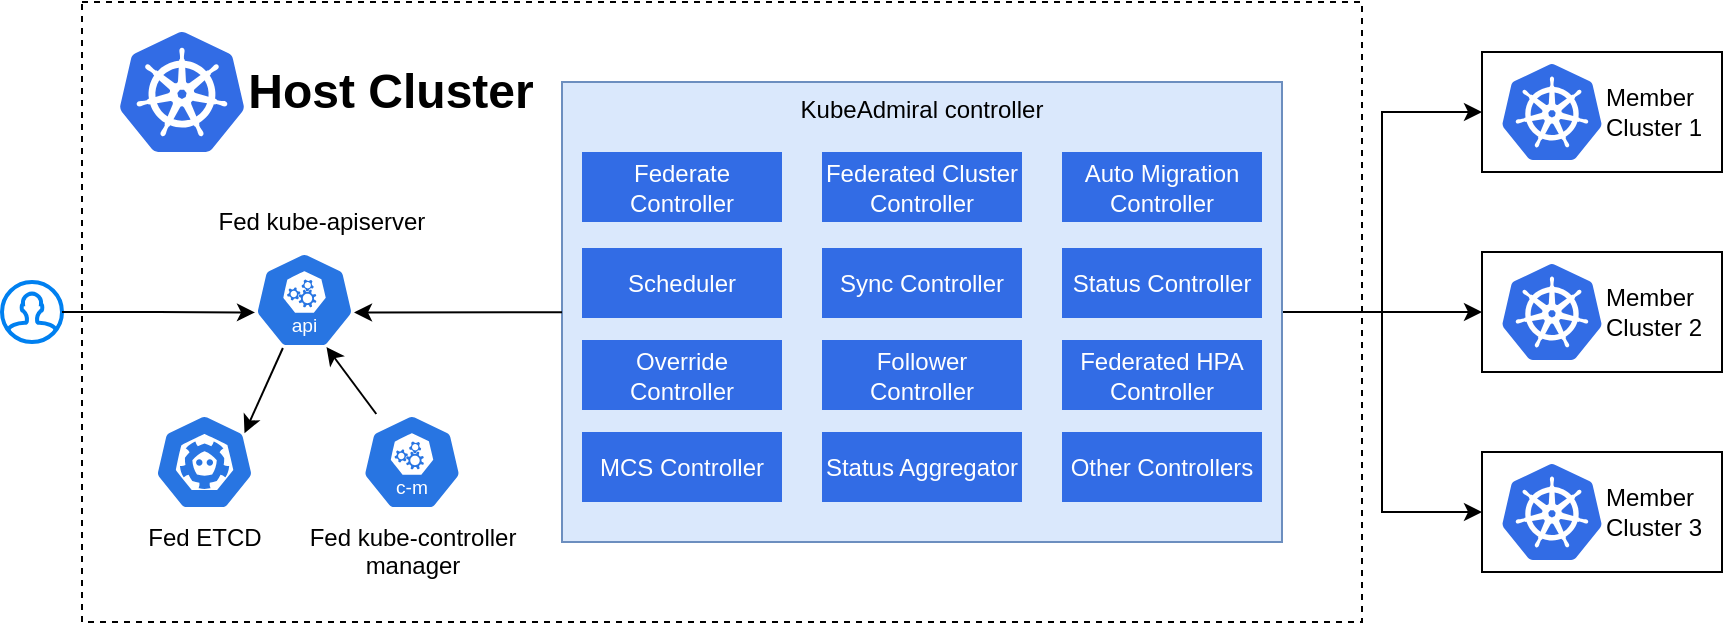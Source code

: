 <mxfile version="24.5.3" type="device">
  <diagram name="第 1 页" id="i7c2_9WWi4pN-HULZSBa">
    <mxGraphModel dx="978" dy="590" grid="1" gridSize="10" guides="1" tooltips="1" connect="1" arrows="1" fold="1" page="1" pageScale="1" pageWidth="827" pageHeight="1169" math="0" shadow="0">
      <root>
        <mxCell id="0" />
        <mxCell id="1" parent="0" />
        <mxCell id="mBUC3jkanQQRh5exfqGa-3" value="" style="rounded=0;whiteSpace=wrap;html=1;dashed=1;" vertex="1" parent="1">
          <mxGeometry x="50" y="190" width="640" height="310" as="geometry" />
        </mxCell>
        <mxCell id="mBUC3jkanQQRh5exfqGa-2" value="" style="image;sketch=0;aspect=fixed;html=1;points=[];align=center;fontSize=12;image=img/lib/mscae/Kubernetes.svg;" vertex="1" parent="1">
          <mxGeometry x="68.75" y="205" width="62.5" height="60" as="geometry" />
        </mxCell>
        <mxCell id="mBUC3jkanQQRh5exfqGa-4" value="Fed kube-apiserver" style="text;html=1;align=center;verticalAlign=middle;whiteSpace=wrap;rounded=0;" vertex="1" parent="1">
          <mxGeometry x="110" y="285" width="120" height="30" as="geometry" />
        </mxCell>
        <mxCell id="mBUC3jkanQQRh5exfqGa-5" value="" style="html=1;verticalLabelPosition=bottom;align=center;labelBackgroundColor=#ffffff;verticalAlign=top;strokeWidth=2;strokeColor=#0080F0;shadow=0;dashed=0;shape=mxgraph.ios7.icons.user;" vertex="1" parent="1">
          <mxGeometry x="10" y="330" width="30" height="30" as="geometry" />
        </mxCell>
        <mxCell id="mBUC3jkanQQRh5exfqGa-6" value="Fed ETCD" style="aspect=fixed;sketch=0;html=1;dashed=0;whitespace=wrap;verticalLabelPosition=bottom;verticalAlign=top;fillColor=#2875E2;strokeColor=#ffffff;points=[[0.005,0.63,0],[0.1,0.2,0],[0.9,0.2,0],[0.5,0,0],[0.995,0.63,0],[0.72,0.99,0],[0.5,1,0],[0.28,0.99,0]];shape=mxgraph.kubernetes.icon2;prIcon=etcd" vertex="1" parent="1">
          <mxGeometry x="86.25" y="396" width="50" height="48" as="geometry" />
        </mxCell>
        <mxCell id="mBUC3jkanQQRh5exfqGa-7" value="" style="aspect=fixed;sketch=0;html=1;dashed=0;whitespace=wrap;verticalLabelPosition=bottom;verticalAlign=top;fillColor=#2875E2;strokeColor=#ffffff;points=[[0.005,0.63,0],[0.1,0.2,0],[0.9,0.2,0],[0.5,0,0],[0.995,0.63,0],[0.72,0.99,0],[0.5,1,0],[0.28,0.99,0]];shape=mxgraph.kubernetes.icon2;kubernetesLabel=1;prIcon=api" vertex="1" parent="1">
          <mxGeometry x="136.25" y="315" width="50" height="48" as="geometry" />
        </mxCell>
        <mxCell id="mBUC3jkanQQRh5exfqGa-9" value="Fed kube-controller&lt;div&gt;manager&lt;/div&gt;" style="aspect=fixed;sketch=0;html=1;dashed=0;whitespace=wrap;verticalLabelPosition=bottom;verticalAlign=top;fillColor=#2875E2;strokeColor=#ffffff;points=[[0.005,0.63,0],[0.1,0.2,0],[0.9,0.2,0],[0.5,0,0],[0.995,0.63,0],[0.72,0.99,0],[0.5,1,0],[0.28,0.99,0]];shape=mxgraph.kubernetes.icon2;kubernetesLabel=1;prIcon=c_m" vertex="1" parent="1">
          <mxGeometry x="190" y="396" width="50" height="48" as="geometry" />
        </mxCell>
        <mxCell id="mBUC3jkanQQRh5exfqGa-10" value="Host Cluster" style="text;strokeColor=none;fillColor=none;html=1;fontSize=24;fontStyle=1;verticalAlign=middle;align=center;" vertex="1" parent="1">
          <mxGeometry x="153.75" y="215" width="100" height="40" as="geometry" />
        </mxCell>
        <mxCell id="mBUC3jkanQQRh5exfqGa-11" style="edgeStyle=orthogonalEdgeStyle;rounded=0;orthogonalLoop=1;jettySize=auto;html=1;entryX=0.005;entryY=0.63;entryDx=0;entryDy=0;entryPerimeter=0;" edge="1" parent="1" source="mBUC3jkanQQRh5exfqGa-5" target="mBUC3jkanQQRh5exfqGa-7">
          <mxGeometry relative="1" as="geometry" />
        </mxCell>
        <mxCell id="mBUC3jkanQQRh5exfqGa-12" style="rounded=0;orthogonalLoop=1;jettySize=auto;html=1;entryX=0.9;entryY=0.2;entryDx=0;entryDy=0;entryPerimeter=0;" edge="1" parent="1" source="mBUC3jkanQQRh5exfqGa-7" target="mBUC3jkanQQRh5exfqGa-6">
          <mxGeometry relative="1" as="geometry" />
        </mxCell>
        <mxCell id="mBUC3jkanQQRh5exfqGa-14" style="rounded=0;orthogonalLoop=1;jettySize=auto;html=1;entryX=0.72;entryY=0.99;entryDx=0;entryDy=0;entryPerimeter=0;" edge="1" parent="1" source="mBUC3jkanQQRh5exfqGa-9" target="mBUC3jkanQQRh5exfqGa-7">
          <mxGeometry relative="1" as="geometry" />
        </mxCell>
        <mxCell id="mBUC3jkanQQRh5exfqGa-42" style="edgeStyle=orthogonalEdgeStyle;rounded=0;orthogonalLoop=1;jettySize=auto;html=1;exitX=1;exitY=0.5;exitDx=0;exitDy=0;entryX=0;entryY=0.5;entryDx=0;entryDy=0;" edge="1" parent="1" source="mBUC3jkanQQRh5exfqGa-15" target="mBUC3jkanQQRh5exfqGa-34">
          <mxGeometry relative="1" as="geometry" />
        </mxCell>
        <mxCell id="mBUC3jkanQQRh5exfqGa-43" style="edgeStyle=orthogonalEdgeStyle;rounded=0;orthogonalLoop=1;jettySize=auto;html=1;exitX=1;exitY=0.5;exitDx=0;exitDy=0;entryX=0;entryY=0.5;entryDx=0;entryDy=0;" edge="1" parent="1" source="mBUC3jkanQQRh5exfqGa-15" target="mBUC3jkanQQRh5exfqGa-29">
          <mxGeometry relative="1" as="geometry" />
        </mxCell>
        <mxCell id="mBUC3jkanQQRh5exfqGa-44" style="edgeStyle=orthogonalEdgeStyle;rounded=0;orthogonalLoop=1;jettySize=auto;html=1;exitX=1;exitY=0.5;exitDx=0;exitDy=0;entryX=0;entryY=0.5;entryDx=0;entryDy=0;" edge="1" parent="1" source="mBUC3jkanQQRh5exfqGa-15" target="mBUC3jkanQQRh5exfqGa-38">
          <mxGeometry relative="1" as="geometry" />
        </mxCell>
        <mxCell id="mBUC3jkanQQRh5exfqGa-15" value="KubeAdmiral controller" style="rounded=0;whiteSpace=wrap;html=1;fillColor=#dae8fc;strokeColor=#6c8ebf;verticalAlign=top;" vertex="1" parent="1">
          <mxGeometry x="290" y="230" width="360" height="230" as="geometry" />
        </mxCell>
        <mxCell id="mBUC3jkanQQRh5exfqGa-16" value="&lt;font style=&quot;&quot; color=&quot;#ffffff&quot;&gt;Federate&lt;/font&gt;&lt;div&gt;&lt;font style=&quot;&quot; color=&quot;#ffffff&quot;&gt;Controller&lt;/font&gt;&lt;/div&gt;" style="rounded=0;whiteSpace=wrap;html=1;fillColor=#326ce5;strokeColor=none;" vertex="1" parent="1">
          <mxGeometry x="300" y="265" width="100" height="35" as="geometry" />
        </mxCell>
        <mxCell id="mBUC3jkanQQRh5exfqGa-17" value="&lt;font color=&quot;#ffffff&quot;&gt;Scheduler&lt;/font&gt;" style="rounded=0;whiteSpace=wrap;html=1;fillColor=#326ce5;strokeColor=none;" vertex="1" parent="1">
          <mxGeometry x="300" y="313" width="100" height="35" as="geometry" />
        </mxCell>
        <mxCell id="mBUC3jkanQQRh5exfqGa-18" value="&lt;font color=&quot;#ffffff&quot;&gt;Override&lt;/font&gt;&lt;div&gt;&lt;font color=&quot;#ffffff&quot;&gt;Controller&lt;/font&gt;&lt;/div&gt;" style="rounded=0;whiteSpace=wrap;html=1;fillColor=#326ce5;strokeColor=none;" vertex="1" parent="1">
          <mxGeometry x="300" y="359" width="100" height="35" as="geometry" />
        </mxCell>
        <mxCell id="mBUC3jkanQQRh5exfqGa-19" value="&lt;font color=&quot;#ffffff&quot;&gt;Federated Cluster&lt;/font&gt;&lt;div&gt;&lt;font color=&quot;#ffffff&quot;&gt;Controller&lt;/font&gt;&lt;/div&gt;" style="rounded=0;whiteSpace=wrap;html=1;fillColor=#326ce5;strokeColor=none;" vertex="1" parent="1">
          <mxGeometry x="420" y="265" width="100" height="35" as="geometry" />
        </mxCell>
        <mxCell id="mBUC3jkanQQRh5exfqGa-20" value="&lt;font color=&quot;#ffffff&quot;&gt;Sync Controller&lt;/font&gt;" style="rounded=0;whiteSpace=wrap;html=1;fillColor=#326ce5;strokeColor=none;" vertex="1" parent="1">
          <mxGeometry x="420" y="313" width="100" height="35" as="geometry" />
        </mxCell>
        <mxCell id="mBUC3jkanQQRh5exfqGa-21" value="&lt;font color=&quot;#ffffff&quot;&gt;Follower Controller&lt;/font&gt;" style="rounded=0;whiteSpace=wrap;html=1;fillColor=#326ce5;strokeColor=none;" vertex="1" parent="1">
          <mxGeometry x="420" y="359" width="100" height="35" as="geometry" />
        </mxCell>
        <mxCell id="mBUC3jkanQQRh5exfqGa-22" value="&lt;font color=&quot;#ffffff&quot;&gt;Auto Migration&lt;/font&gt;&lt;div&gt;&lt;font color=&quot;#ffffff&quot;&gt;Controller&lt;/font&gt;&lt;/div&gt;" style="rounded=0;whiteSpace=wrap;html=1;fillColor=#326ce5;strokeColor=none;" vertex="1" parent="1">
          <mxGeometry x="540" y="265" width="100" height="35" as="geometry" />
        </mxCell>
        <mxCell id="mBUC3jkanQQRh5exfqGa-23" value="&lt;font color=&quot;#ffffff&quot;&gt;Status Controller&lt;/font&gt;" style="rounded=0;whiteSpace=wrap;html=1;fillColor=#326ce5;strokeColor=none;" vertex="1" parent="1">
          <mxGeometry x="540" y="313" width="100" height="35" as="geometry" />
        </mxCell>
        <mxCell id="mBUC3jkanQQRh5exfqGa-24" value="&lt;font color=&quot;#ffffff&quot;&gt;Federated HPA&lt;/font&gt;&lt;div&gt;&lt;font color=&quot;#ffffff&quot;&gt;Controller&lt;/font&gt;&lt;/div&gt;" style="rounded=0;whiteSpace=wrap;html=1;fillColor=#326ce5;strokeColor=none;" vertex="1" parent="1">
          <mxGeometry x="540" y="359" width="100" height="35" as="geometry" />
        </mxCell>
        <mxCell id="mBUC3jkanQQRh5exfqGa-25" value="&lt;div&gt;&lt;font color=&quot;#ffffff&quot;&gt;MCS Controller&lt;/font&gt;&lt;/div&gt;" style="rounded=0;whiteSpace=wrap;html=1;fillColor=#326ce5;strokeColor=none;" vertex="1" parent="1">
          <mxGeometry x="300" y="405" width="100" height="35" as="geometry" />
        </mxCell>
        <mxCell id="mBUC3jkanQQRh5exfqGa-26" value="&lt;div&gt;&lt;font color=&quot;#ffffff&quot;&gt;Status Aggregator&lt;/font&gt;&lt;/div&gt;" style="rounded=0;whiteSpace=wrap;html=1;fillColor=#326ce5;strokeColor=none;" vertex="1" parent="1">
          <mxGeometry x="420" y="405" width="100" height="35" as="geometry" />
        </mxCell>
        <mxCell id="mBUC3jkanQQRh5exfqGa-27" value="&lt;div&gt;&lt;font color=&quot;#ffffff&quot;&gt;Other Controllers&lt;/font&gt;&lt;/div&gt;" style="rounded=0;whiteSpace=wrap;html=1;fillColor=#326ce5;strokeColor=none;" vertex="1" parent="1">
          <mxGeometry x="540" y="405" width="100" height="35" as="geometry" />
        </mxCell>
        <mxCell id="mBUC3jkanQQRh5exfqGa-28" style="rounded=0;orthogonalLoop=1;jettySize=auto;html=1;entryX=0.995;entryY=0.63;entryDx=0;entryDy=0;entryPerimeter=0;" edge="1" parent="1" source="mBUC3jkanQQRh5exfqGa-15" target="mBUC3jkanQQRh5exfqGa-7">
          <mxGeometry relative="1" as="geometry" />
        </mxCell>
        <mxCell id="mBUC3jkanQQRh5exfqGa-32" value="" style="group" vertex="1" connectable="0" parent="1">
          <mxGeometry x="750" y="215" width="120" height="60" as="geometry" />
        </mxCell>
        <mxCell id="mBUC3jkanQQRh5exfqGa-29" value="" style="rounded=0;whiteSpace=wrap;html=1;" vertex="1" parent="mBUC3jkanQQRh5exfqGa-32">
          <mxGeometry width="120" height="60" as="geometry" />
        </mxCell>
        <mxCell id="mBUC3jkanQQRh5exfqGa-30" value="" style="image;sketch=0;aspect=fixed;html=1;points=[];align=center;fontSize=12;image=img/lib/mscae/Kubernetes.svg;" vertex="1" parent="mBUC3jkanQQRh5exfqGa-32">
          <mxGeometry x="10" y="6" width="50" height="48" as="geometry" />
        </mxCell>
        <mxCell id="mBUC3jkanQQRh5exfqGa-31" value="Member&lt;div&gt;Cluster 1&lt;/div&gt;" style="text;html=1;align=left;verticalAlign=middle;whiteSpace=wrap;rounded=0;" vertex="1" parent="mBUC3jkanQQRh5exfqGa-32">
          <mxGeometry x="60" y="15" width="60" height="30" as="geometry" />
        </mxCell>
        <mxCell id="mBUC3jkanQQRh5exfqGa-33" value="" style="group" vertex="1" connectable="0" parent="1">
          <mxGeometry x="750" y="315" width="120" height="60" as="geometry" />
        </mxCell>
        <mxCell id="mBUC3jkanQQRh5exfqGa-34" value="" style="rounded=0;whiteSpace=wrap;html=1;" vertex="1" parent="mBUC3jkanQQRh5exfqGa-33">
          <mxGeometry width="120" height="60" as="geometry" />
        </mxCell>
        <mxCell id="mBUC3jkanQQRh5exfqGa-35" value="" style="image;sketch=0;aspect=fixed;html=1;points=[];align=center;fontSize=12;image=img/lib/mscae/Kubernetes.svg;" vertex="1" parent="mBUC3jkanQQRh5exfqGa-33">
          <mxGeometry x="10" y="6" width="50" height="48" as="geometry" />
        </mxCell>
        <mxCell id="mBUC3jkanQQRh5exfqGa-36" value="Member&lt;div&gt;Cluster 2&lt;/div&gt;" style="text;html=1;align=left;verticalAlign=middle;whiteSpace=wrap;rounded=0;" vertex="1" parent="mBUC3jkanQQRh5exfqGa-33">
          <mxGeometry x="60" y="15" width="60" height="30" as="geometry" />
        </mxCell>
        <mxCell id="mBUC3jkanQQRh5exfqGa-37" value="" style="group" vertex="1" connectable="0" parent="1">
          <mxGeometry x="750" y="415" width="120" height="60" as="geometry" />
        </mxCell>
        <mxCell id="mBUC3jkanQQRh5exfqGa-38" value="" style="rounded=0;whiteSpace=wrap;html=1;" vertex="1" parent="mBUC3jkanQQRh5exfqGa-37">
          <mxGeometry width="120" height="60" as="geometry" />
        </mxCell>
        <mxCell id="mBUC3jkanQQRh5exfqGa-39" value="" style="image;sketch=0;aspect=fixed;html=1;points=[];align=center;fontSize=12;image=img/lib/mscae/Kubernetes.svg;" vertex="1" parent="mBUC3jkanQQRh5exfqGa-37">
          <mxGeometry x="10" y="6" width="50" height="48" as="geometry" />
        </mxCell>
        <mxCell id="mBUC3jkanQQRh5exfqGa-40" value="Member&lt;div&gt;Cluster 3&lt;/div&gt;" style="text;html=1;align=left;verticalAlign=middle;whiteSpace=wrap;rounded=0;" vertex="1" parent="mBUC3jkanQQRh5exfqGa-37">
          <mxGeometry x="60" y="15" width="60" height="30" as="geometry" />
        </mxCell>
      </root>
    </mxGraphModel>
  </diagram>
</mxfile>

